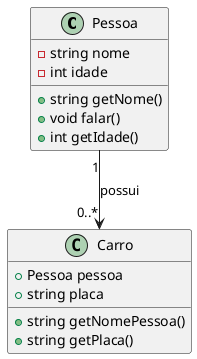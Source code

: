 @startuml Exemplo de Associação

' CLASSES

class Pessoa {
    -string nome 
    -int idade 

    +string getNome()
    +void falar()
    +int getIdade()
}

class Carro {
    +Pessoa pessoa
    +string placa

    +string getNomePessoa()
    +string getPlaca()
}

' RELACIONAMENTOS

Pessoa "1" --> "0..*" Carro : possui

@enduml

